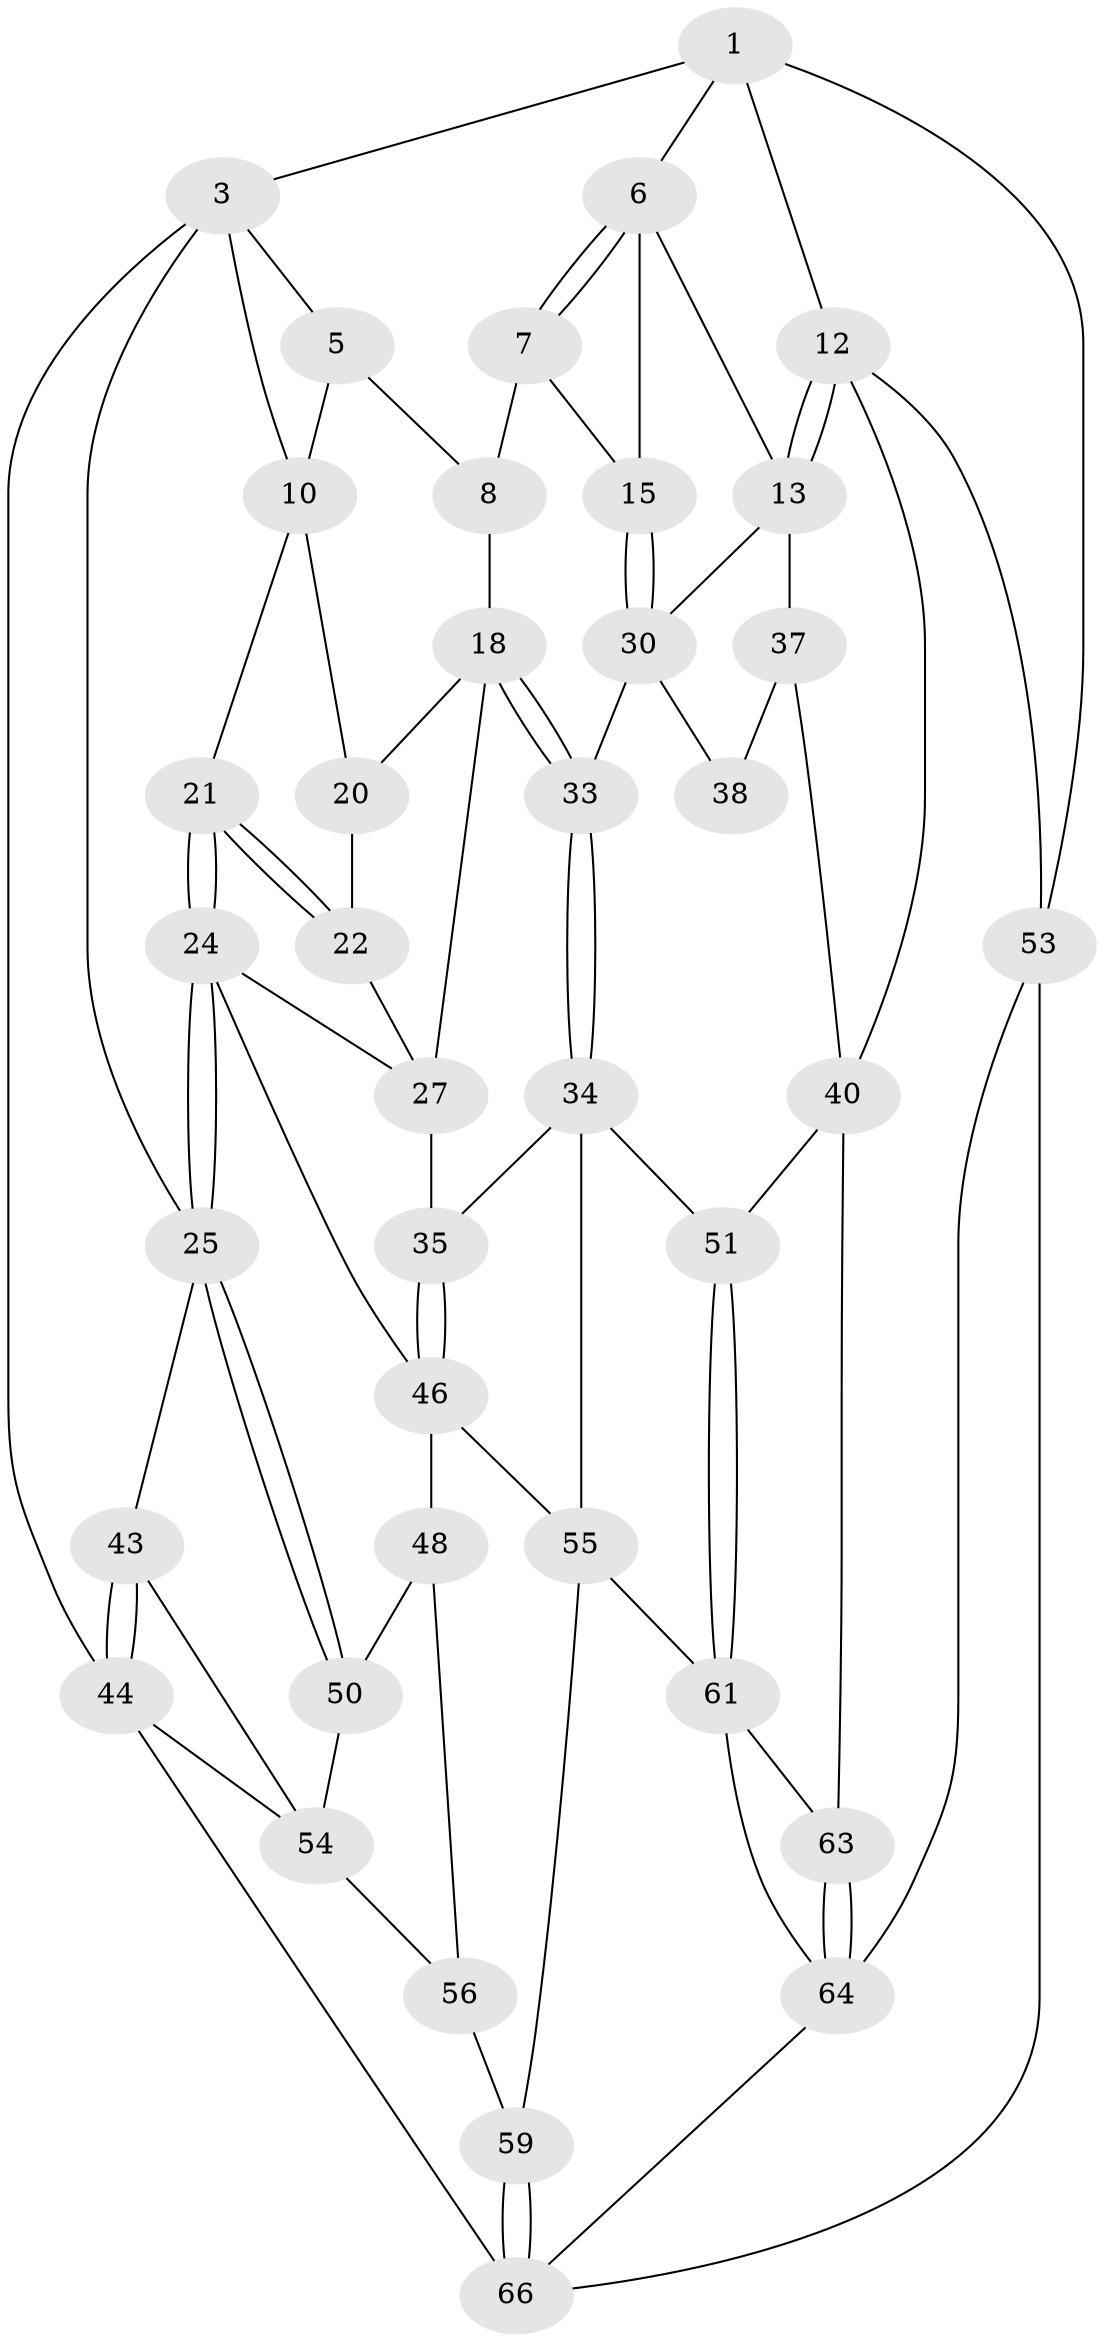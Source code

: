 // Generated by graph-tools (version 1.1) at 2025/52/02/27/25 19:52:43]
// undirected, 39 vertices, 83 edges
graph export_dot {
graph [start="1"]
  node [color=gray90,style=filled];
  1 [pos="+0.7754587819272197+0",super="+2"];
  3 [pos="+0+0",super="+4"];
  5 [pos="+0.4179158881677583+0",super="+9"];
  6 [pos="+0.6792289129736856+0.02153762838745344",super="+14"];
  7 [pos="+0.6773968527229981+0.025486289102725983",super="+16"];
  8 [pos="+0.5776517371193556+0.08583993449604617",super="+17"];
  10 [pos="+0.5424804209902208+0.10842426184414901",super="+11"];
  12 [pos="+1+0.0319439753044011",super="+39"];
  13 [pos="+1+0.059661407681885",super="+29"];
  15 [pos="+0.7401712213601263+0.17427088619233516"];
  18 [pos="+0.6694583201670163+0.2416101272280303",super="+19"];
  20 [pos="+0.5416844766064068+0.12164804603872684",super="+23"];
  21 [pos="+0.29620577165625567+0.22823611777564132"];
  22 [pos="+0.34670393846662295+0.21281966270239622",super="+28"];
  24 [pos="+0.29284610417914525+0.23945271654761346",super="+32"];
  25 [pos="+0.2546987992044785+0.26966911544535715",super="+26"];
  27 [pos="+0.541249469731426+0.19295326718859782",super="+31"];
  30 [pos="+0.8693196551473796+0.20272687602682382",super="+36"];
  33 [pos="+0.6756136410817821+0.3151310920158158"];
  34 [pos="+0.6271924410471792+0.35386712289428396",super="+52"];
  35 [pos="+0.49697338650191836+0.32685247287998676"];
  37 [pos="+0.8937388126584833+0.29851249217372",super="+42"];
  38 [pos="+0.7220539957615215+0.33543014342978533"];
  40 [pos="+0.9508133156734204+0.5823902691400026",super="+41"];
  43 [pos="+0+0.34227850126405274"];
  44 [pos="+0+0.6818360863173152",super="+45"];
  46 [pos="+0.534834483951111+0.5245802022980199",super="+47"];
  48 [pos="+0.42928619626709347+0.5250210925037946",super="+49"];
  50 [pos="+0.22367225621038486+0.329934015187754"];
  51 [pos="+0.6907733229529933+0.5429880759063266"];
  53 [pos="+1+1"];
  54 [pos="+0.18648463921989444+0.3519309281181511",super="+57"];
  55 [pos="+0.5705018441567631+0.5276830293026888",super="+58"];
  56 [pos="+0.24372148429031884+0.6592285105005287",super="+60"];
  59 [pos="+0.3623014694198271+0.8042747266799594"];
  61 [pos="+0.6779449780180699+0.6512363454765698",super="+62"];
  63 [pos="+0.8407395875555607+0.6716283691031273"];
  64 [pos="+0.6946478154408033+0.8462877158922297",super="+65"];
  66 [pos="+0.33550882927920606+0.8627476273837157",super="+67"];
  1 -- 6;
  1 -- 3;
  1 -- 12;
  1 -- 53;
  3 -- 25;
  3 -- 10;
  3 -- 5;
  3 -- 44;
  5 -- 8;
  5 -- 10;
  6 -- 7;
  6 -- 7;
  6 -- 13;
  6 -- 15;
  7 -- 8 [weight=2];
  7 -- 15;
  8 -- 18;
  10 -- 20;
  10 -- 21;
  12 -- 13;
  12 -- 13;
  12 -- 40;
  12 -- 53;
  13 -- 37;
  13 -- 30;
  15 -- 30;
  15 -- 30;
  18 -- 33;
  18 -- 33;
  18 -- 27;
  18 -- 20;
  20 -- 22 [weight=2];
  21 -- 22;
  21 -- 22;
  21 -- 24;
  21 -- 24;
  22 -- 27;
  24 -- 25;
  24 -- 25;
  24 -- 27;
  24 -- 46;
  25 -- 50;
  25 -- 50;
  25 -- 43;
  27 -- 35;
  30 -- 38;
  30 -- 33;
  33 -- 34;
  33 -- 34;
  34 -- 35;
  34 -- 51;
  34 -- 55;
  35 -- 46;
  35 -- 46;
  37 -- 38 [weight=2];
  37 -- 40;
  40 -- 63;
  40 -- 51;
  43 -- 44;
  43 -- 44;
  43 -- 54;
  44 -- 54;
  44 -- 66 [weight=2];
  46 -- 55;
  46 -- 48;
  48 -- 56 [weight=2];
  48 -- 50;
  50 -- 54;
  51 -- 61;
  51 -- 61;
  53 -- 66;
  53 -- 64;
  54 -- 56;
  55 -- 59;
  55 -- 61;
  56 -- 59;
  59 -- 66;
  59 -- 66;
  61 -- 63;
  61 -- 64;
  63 -- 64;
  63 -- 64;
  64 -- 66;
}
